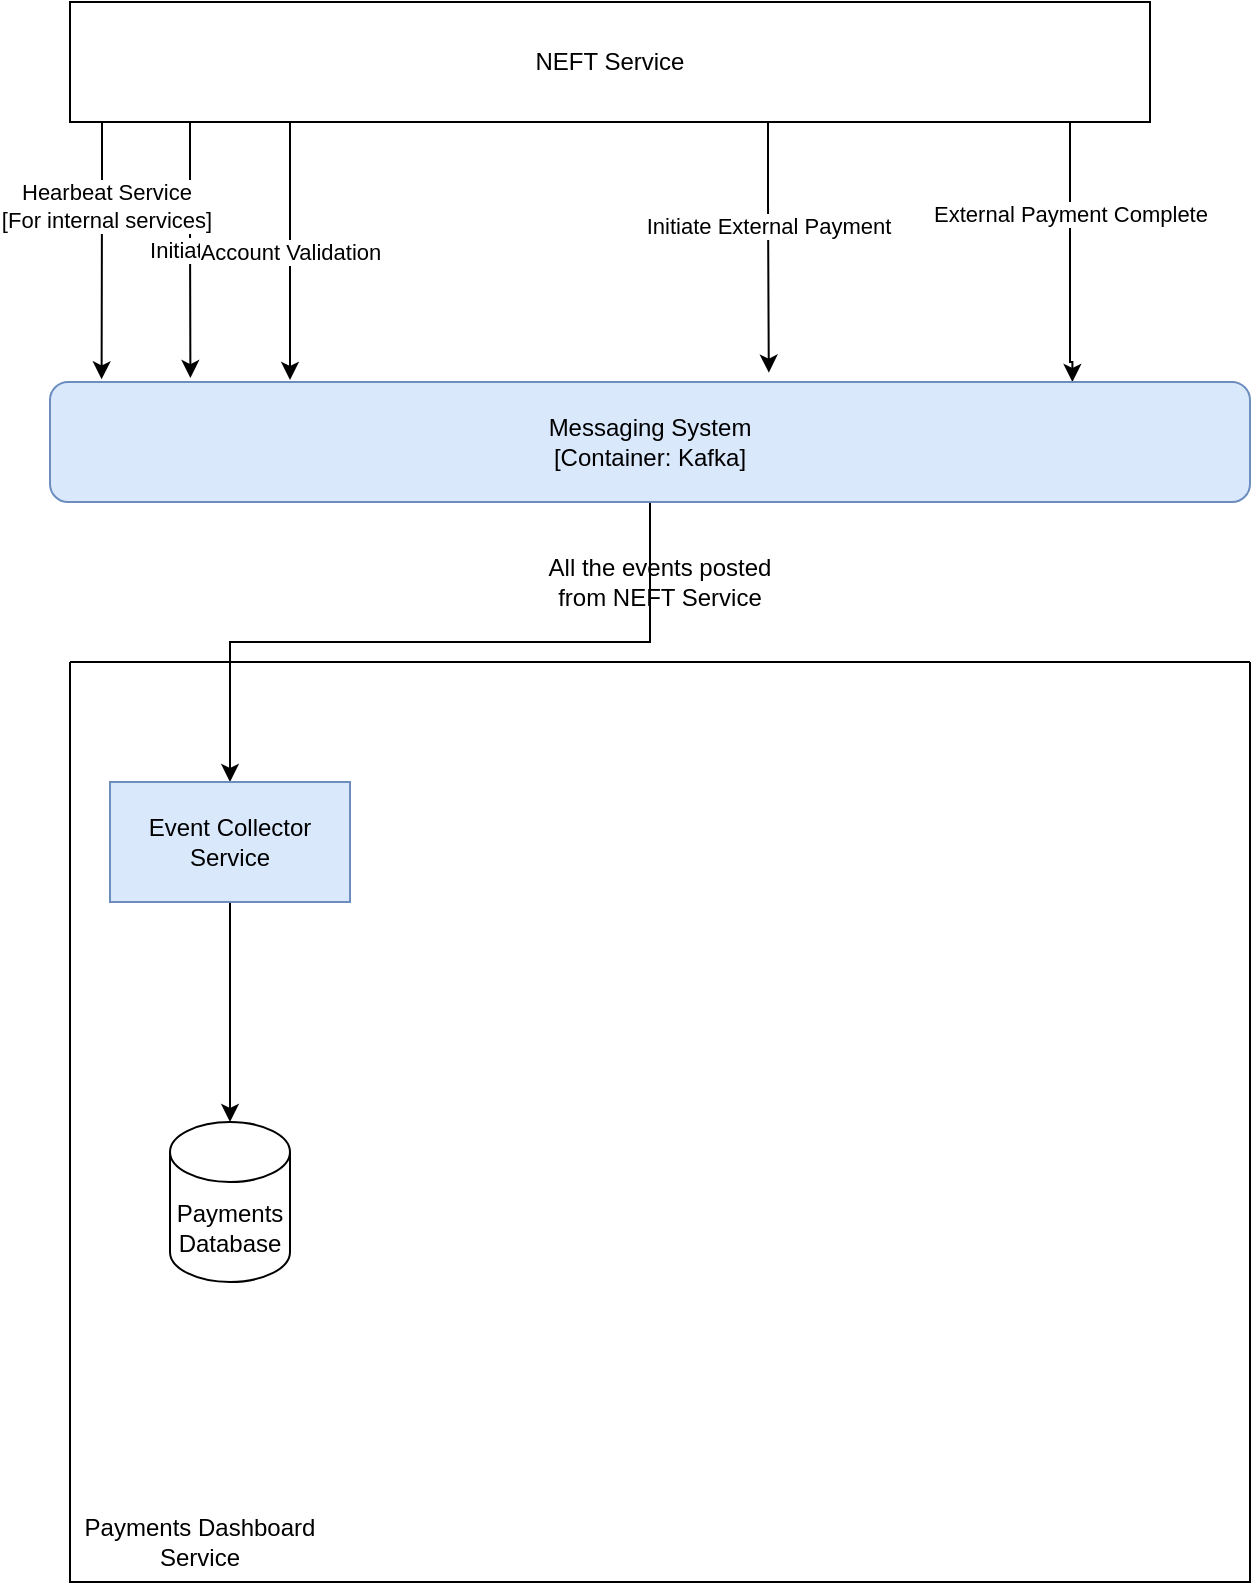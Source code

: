 <mxfile version="14.8.2" type="github">
  <diagram id="mTtdryZbqsRJS896h40v" name="Page-1">
    <mxGraphModel dx="782" dy="436" grid="1" gridSize="10" guides="1" tooltips="1" connect="1" arrows="1" fold="1" page="1" pageScale="1" pageWidth="850" pageHeight="1100" math="0" shadow="0">
      <root>
        <mxCell id="0" />
        <mxCell id="1" parent="0" />
        <mxCell id="blm5VY7jWJpTRxp0EUJT-4" value="Initiation" style="edgeStyle=orthogonalEdgeStyle;rounded=0;orthogonalLoop=1;jettySize=auto;html=1;entryX=0.117;entryY=-0.033;entryDx=0;entryDy=0;entryPerimeter=0;" edge="1" parent="1" source="blm5VY7jWJpTRxp0EUJT-1" target="blm5VY7jWJpTRxp0EUJT-3">
          <mxGeometry relative="1" as="geometry">
            <Array as="points">
              <mxPoint x="140" y="190" />
              <mxPoint x="140" y="190" />
            </Array>
          </mxGeometry>
        </mxCell>
        <mxCell id="blm5VY7jWJpTRxp0EUJT-5" value="Account Validation" style="edgeStyle=orthogonalEdgeStyle;rounded=0;orthogonalLoop=1;jettySize=auto;html=1;" edge="1" parent="1" source="blm5VY7jWJpTRxp0EUJT-1">
          <mxGeometry relative="1" as="geometry">
            <mxPoint x="190" y="269" as="targetPoint" />
            <Array as="points">
              <mxPoint x="190" y="269" />
            </Array>
          </mxGeometry>
        </mxCell>
        <mxCell id="blm5VY7jWJpTRxp0EUJT-7" style="edgeStyle=orthogonalEdgeStyle;rounded=0;orthogonalLoop=1;jettySize=auto;html=1;entryX=0.599;entryY=-0.078;entryDx=0;entryDy=0;entryPerimeter=0;" edge="1" parent="1" source="blm5VY7jWJpTRxp0EUJT-1" target="blm5VY7jWJpTRxp0EUJT-3">
          <mxGeometry relative="1" as="geometry">
            <Array as="points">
              <mxPoint x="429" y="180" />
              <mxPoint x="429" y="180" />
            </Array>
          </mxGeometry>
        </mxCell>
        <mxCell id="blm5VY7jWJpTRxp0EUJT-8" value="Initiate External Payment" style="edgeLabel;html=1;align=center;verticalAlign=middle;resizable=0;points=[];" vertex="1" connectable="0" parent="blm5VY7jWJpTRxp0EUJT-7">
          <mxGeometry x="-0.165" relative="1" as="geometry">
            <mxPoint y="-1" as="offset" />
          </mxGeometry>
        </mxCell>
        <mxCell id="blm5VY7jWJpTRxp0EUJT-9" style="edgeStyle=orthogonalEdgeStyle;rounded=0;orthogonalLoop=1;jettySize=auto;html=1;entryX=0.852;entryY=0;entryDx=0;entryDy=0;entryPerimeter=0;" edge="1" parent="1" source="blm5VY7jWJpTRxp0EUJT-1" target="blm5VY7jWJpTRxp0EUJT-3">
          <mxGeometry relative="1" as="geometry">
            <mxPoint x="560" y="260" as="targetPoint" />
            <Array as="points">
              <mxPoint x="580" y="260" />
              <mxPoint x="581" y="260" />
            </Array>
          </mxGeometry>
        </mxCell>
        <mxCell id="blm5VY7jWJpTRxp0EUJT-10" value="External Payment Complete" style="edgeLabel;html=1;align=center;verticalAlign=middle;resizable=0;points=[];" vertex="1" connectable="0" parent="blm5VY7jWJpTRxp0EUJT-9">
          <mxGeometry x="-0.303" relative="1" as="geometry">
            <mxPoint as="offset" />
          </mxGeometry>
        </mxCell>
        <mxCell id="blm5VY7jWJpTRxp0EUJT-14" style="edgeStyle=orthogonalEdgeStyle;rounded=0;orthogonalLoop=1;jettySize=auto;html=1;entryX=0.043;entryY=-0.022;entryDx=0;entryDy=0;entryPerimeter=0;" edge="1" parent="1" source="blm5VY7jWJpTRxp0EUJT-1" target="blm5VY7jWJpTRxp0EUJT-3">
          <mxGeometry relative="1" as="geometry">
            <Array as="points">
              <mxPoint x="96" y="170" />
              <mxPoint x="96" y="170" />
            </Array>
          </mxGeometry>
        </mxCell>
        <mxCell id="blm5VY7jWJpTRxp0EUJT-15" value="Hearbeat Service&lt;br&gt;[For internal services]" style="edgeLabel;html=1;align=center;verticalAlign=middle;resizable=0;points=[];" vertex="1" connectable="0" parent="blm5VY7jWJpTRxp0EUJT-14">
          <mxGeometry x="-0.352" y="2" relative="1" as="geometry">
            <mxPoint as="offset" />
          </mxGeometry>
        </mxCell>
        <mxCell id="blm5VY7jWJpTRxp0EUJT-1" value="NEFT Service" style="rounded=0;whiteSpace=wrap;html=1;" vertex="1" parent="1">
          <mxGeometry x="80" y="80" width="540" height="60" as="geometry" />
        </mxCell>
        <mxCell id="blm5VY7jWJpTRxp0EUJT-13" style="edgeStyle=orthogonalEdgeStyle;rounded=0;orthogonalLoop=1;jettySize=auto;html=1;" edge="1" parent="1" source="blm5VY7jWJpTRxp0EUJT-3" target="blm5VY7jWJpTRxp0EUJT-12">
          <mxGeometry relative="1" as="geometry" />
        </mxCell>
        <mxCell id="blm5VY7jWJpTRxp0EUJT-3" value="Messaging System&lt;br&gt;[Container: Kafka]" style="rounded=1;whiteSpace=wrap;html=1;fillColor=#dae8fc;strokeColor=#6c8ebf;" vertex="1" parent="1">
          <mxGeometry x="70" y="270" width="600" height="60" as="geometry" />
        </mxCell>
        <mxCell id="blm5VY7jWJpTRxp0EUJT-11" value="" style="swimlane;startSize=0;" vertex="1" parent="1">
          <mxGeometry x="80" y="410" width="590" height="460" as="geometry" />
        </mxCell>
        <mxCell id="blm5VY7jWJpTRxp0EUJT-19" style="edgeStyle=orthogonalEdgeStyle;rounded=0;orthogonalLoop=1;jettySize=auto;html=1;entryX=0.5;entryY=0;entryDx=0;entryDy=0;entryPerimeter=0;" edge="1" parent="blm5VY7jWJpTRxp0EUJT-11" source="blm5VY7jWJpTRxp0EUJT-12" target="blm5VY7jWJpTRxp0EUJT-17">
          <mxGeometry relative="1" as="geometry" />
        </mxCell>
        <mxCell id="blm5VY7jWJpTRxp0EUJT-12" value="Event Collector Service" style="rounded=0;whiteSpace=wrap;html=1;fillColor=#dae8fc;strokeColor=#6c8ebf;" vertex="1" parent="blm5VY7jWJpTRxp0EUJT-11">
          <mxGeometry x="20" y="60" width="120" height="60" as="geometry" />
        </mxCell>
        <mxCell id="blm5VY7jWJpTRxp0EUJT-17" value="Payments Database" style="shape=cylinder3;whiteSpace=wrap;html=1;boundedLbl=1;backgroundOutline=1;size=15;" vertex="1" parent="blm5VY7jWJpTRxp0EUJT-11">
          <mxGeometry x="50" y="230" width="60" height="80" as="geometry" />
        </mxCell>
        <mxCell id="blm5VY7jWJpTRxp0EUJT-18" value="Payments Dashboard Service" style="text;html=1;strokeColor=none;fillColor=none;align=center;verticalAlign=middle;whiteSpace=wrap;rounded=0;" vertex="1" parent="blm5VY7jWJpTRxp0EUJT-11">
          <mxGeometry y="430" width="130" height="20" as="geometry" />
        </mxCell>
        <mxCell id="blm5VY7jWJpTRxp0EUJT-16" value="All the events posted from NEFT Service" style="text;html=1;strokeColor=none;fillColor=none;align=center;verticalAlign=middle;whiteSpace=wrap;rounded=0;" vertex="1" parent="1">
          <mxGeometry x="310" y="360" width="130" height="20" as="geometry" />
        </mxCell>
      </root>
    </mxGraphModel>
  </diagram>
</mxfile>
